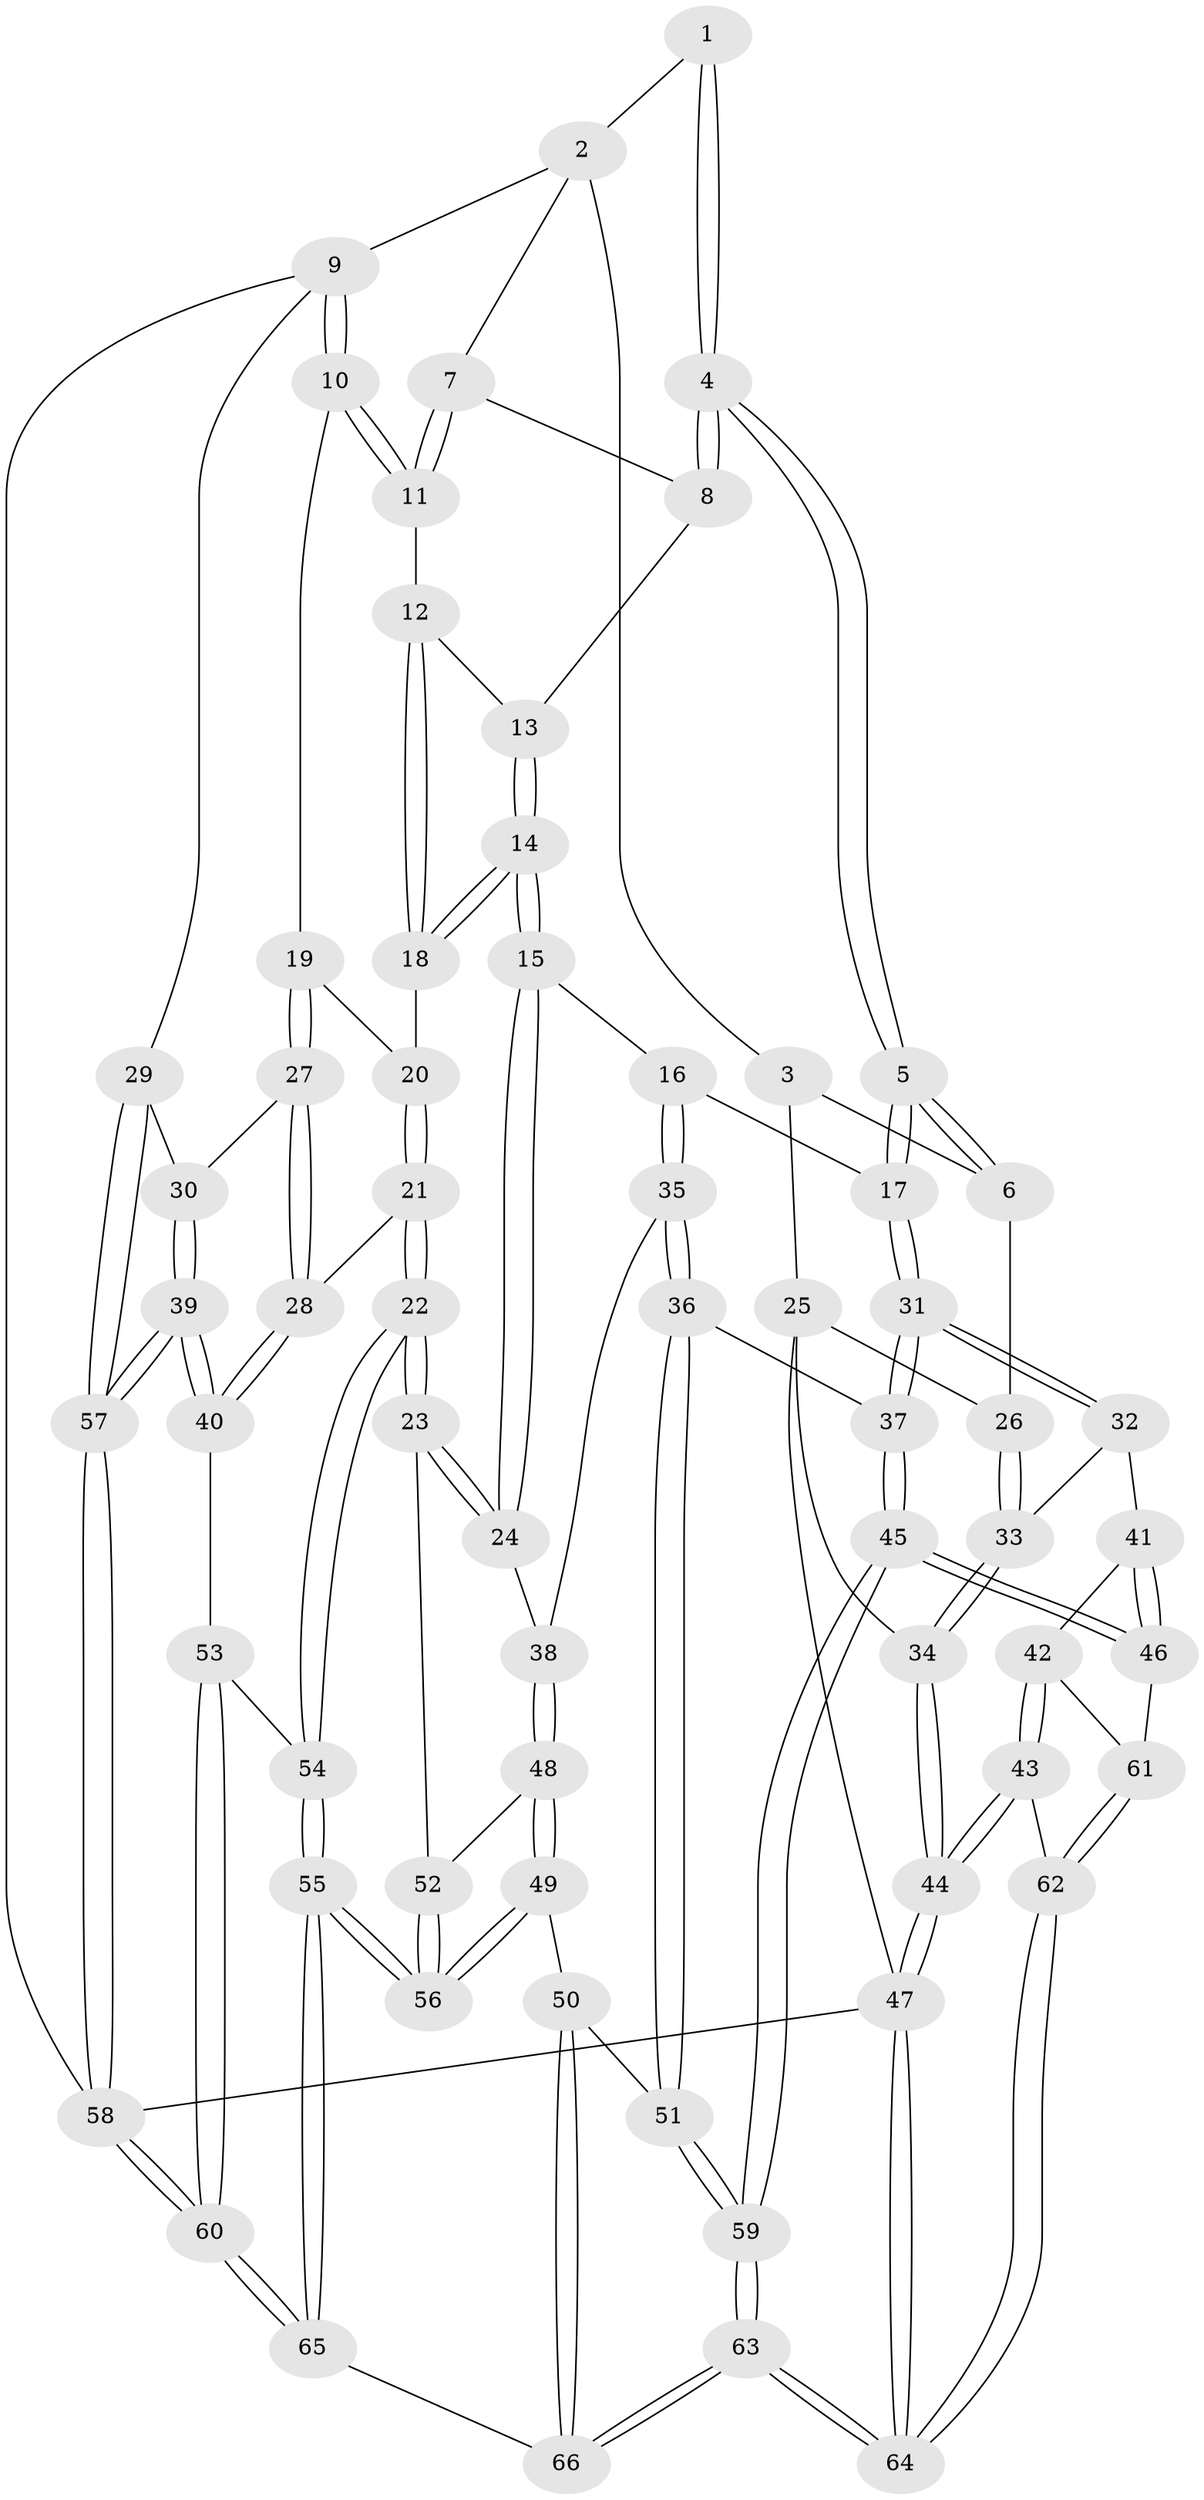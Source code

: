 // coarse degree distribution, {3: 0.2727272727272727, 4: 0.3333333333333333, 5: 0.24242424242424243, 6: 0.06060606060606061, 7: 0.09090909090909091}
// Generated by graph-tools (version 1.1) at 2025/05/03/04/25 22:05:06]
// undirected, 66 vertices, 161 edges
graph export_dot {
graph [start="1"]
  node [color=gray90,style=filled];
  1 [pos="+0.32669144458865+0"];
  2 [pos="+0.7135624814709762+0"];
  3 [pos="+0.20684632171816078+0"];
  4 [pos="+0.37183688098612866+0.23493907062057082"];
  5 [pos="+0.3161086302286613+0.3250362031198156"];
  6 [pos="+0.1029938550426454+0.28538083409391507"];
  7 [pos="+0.7133516723545917+0"];
  8 [pos="+0.5945861080436524+0.1236780491280529"];
  9 [pos="+1+0.3192587709129082"];
  10 [pos="+0.9439690383101996+0.27801852501214686"];
  11 [pos="+0.9086962980714891+0.26191765069127315"];
  12 [pos="+0.727205907079486+0.3455388986814115"];
  13 [pos="+0.623076790155405+0.2164262243975238"];
  14 [pos="+0.4807837885577405+0.4775819493766715"];
  15 [pos="+0.4573767956435084+0.4953327137503876"];
  16 [pos="+0.4518355904876743+0.49389638313526973"];
  17 [pos="+0.4127860881465578+0.4732553598610768"];
  18 [pos="+0.7261218064698416+0.34726072336746183"];
  19 [pos="+0.8509698273313178+0.484734205044714"];
  20 [pos="+0.7528937029690166+0.4488268604096691"];
  21 [pos="+0.6743156772057771+0.6579005735590949"];
  22 [pos="+0.6528454572251482+0.6623140287840986"];
  23 [pos="+0.6305001459891499+0.6557609105199745"];
  24 [pos="+0.4591423721571183+0.4970434359883815"];
  25 [pos="+0+0.3050578946266867"];
  26 [pos="+0.04850912320430284+0.30009086278224506"];
  27 [pos="+0.8671326895534223+0.6035035506264329"];
  28 [pos="+0.6837140802447159+0.6583864693392744"];
  29 [pos="+1+0.6046559193534968"];
  30 [pos="+0.9179489910150989+0.6151514880529471"];
  31 [pos="+0.18944701289340138+0.6630731375036663"];
  32 [pos="+0.17387481758828977+0.6630584472194098"];
  33 [pos="+0.1393855167104302+0.6223098652508862"];
  34 [pos="+0+0.5294778463948103"];
  35 [pos="+0.3696013945914402+0.7502858861888784"];
  36 [pos="+0.29078182730056884+0.7892790330129841"];
  37 [pos="+0.26772683776499806+0.7761277676733391"];
  38 [pos="+0.43369894655707425+0.7891493119986029"];
  39 [pos="+0.8752391413777622+0.8341589587603694"];
  40 [pos="+0.8665005300832941+0.8319817517344587"];
  41 [pos="+0.16724201308798828+0.6687911043441346"];
  42 [pos="+0+0.7809168023739719"];
  43 [pos="+0+0.787688071757973"];
  44 [pos="+0+0.781920854003364"];
  45 [pos="+0.16309958195438487+0.8740142487149206"];
  46 [pos="+0.14232341902753717+0.8666620186877189"];
  47 [pos="+0+1"];
  48 [pos="+0.4443728372550758+0.7971245271761501"];
  49 [pos="+0.4388494804385531+0.8614580212769513"];
  50 [pos="+0.36424461489153587+0.8790895560993357"];
  51 [pos="+0.3214190041164039+0.8784032936720944"];
  52 [pos="+0.586391437004578+0.7071396810499707"];
  53 [pos="+0.7820407020157882+0.8757324347767823"];
  54 [pos="+0.6812395728500042+0.8871548953149448"];
  55 [pos="+0.5976687570167027+1"];
  56 [pos="+0.5110188005248624+0.9237870630294934"];
  57 [pos="+1+1"];
  58 [pos="+1+1"];
  59 [pos="+0.2531296392791019+1"];
  60 [pos="+0.9672490545149518+1"];
  61 [pos="+0.13502011175352496+0.8668557026473068"];
  62 [pos="+0.0767125035101242+0.9512619698211806"];
  63 [pos="+0.24379040667623803+1"];
  64 [pos="+0.09884003031896549+1"];
  65 [pos="+0.5985212423483055+1"];
  66 [pos="+0.5544498182619989+1"];
  1 -- 2;
  1 -- 4;
  1 -- 4;
  2 -- 3;
  2 -- 7;
  2 -- 9;
  3 -- 6;
  3 -- 25;
  4 -- 5;
  4 -- 5;
  4 -- 8;
  4 -- 8;
  5 -- 6;
  5 -- 6;
  5 -- 17;
  5 -- 17;
  6 -- 26;
  7 -- 8;
  7 -- 11;
  7 -- 11;
  8 -- 13;
  9 -- 10;
  9 -- 10;
  9 -- 29;
  9 -- 58;
  10 -- 11;
  10 -- 11;
  10 -- 19;
  11 -- 12;
  12 -- 13;
  12 -- 18;
  12 -- 18;
  13 -- 14;
  13 -- 14;
  14 -- 15;
  14 -- 15;
  14 -- 18;
  14 -- 18;
  15 -- 16;
  15 -- 24;
  15 -- 24;
  16 -- 17;
  16 -- 35;
  16 -- 35;
  17 -- 31;
  17 -- 31;
  18 -- 20;
  19 -- 20;
  19 -- 27;
  19 -- 27;
  20 -- 21;
  20 -- 21;
  21 -- 22;
  21 -- 22;
  21 -- 28;
  22 -- 23;
  22 -- 23;
  22 -- 54;
  22 -- 54;
  23 -- 24;
  23 -- 24;
  23 -- 52;
  24 -- 38;
  25 -- 26;
  25 -- 34;
  25 -- 47;
  26 -- 33;
  26 -- 33;
  27 -- 28;
  27 -- 28;
  27 -- 30;
  28 -- 40;
  28 -- 40;
  29 -- 30;
  29 -- 57;
  29 -- 57;
  30 -- 39;
  30 -- 39;
  31 -- 32;
  31 -- 32;
  31 -- 37;
  31 -- 37;
  32 -- 33;
  32 -- 41;
  33 -- 34;
  33 -- 34;
  34 -- 44;
  34 -- 44;
  35 -- 36;
  35 -- 36;
  35 -- 38;
  36 -- 37;
  36 -- 51;
  36 -- 51;
  37 -- 45;
  37 -- 45;
  38 -- 48;
  38 -- 48;
  39 -- 40;
  39 -- 40;
  39 -- 57;
  39 -- 57;
  40 -- 53;
  41 -- 42;
  41 -- 46;
  41 -- 46;
  42 -- 43;
  42 -- 43;
  42 -- 61;
  43 -- 44;
  43 -- 44;
  43 -- 62;
  44 -- 47;
  44 -- 47;
  45 -- 46;
  45 -- 46;
  45 -- 59;
  45 -- 59;
  46 -- 61;
  47 -- 64;
  47 -- 64;
  47 -- 58;
  48 -- 49;
  48 -- 49;
  48 -- 52;
  49 -- 50;
  49 -- 56;
  49 -- 56;
  50 -- 51;
  50 -- 66;
  50 -- 66;
  51 -- 59;
  51 -- 59;
  52 -- 56;
  52 -- 56;
  53 -- 54;
  53 -- 60;
  53 -- 60;
  54 -- 55;
  54 -- 55;
  55 -- 56;
  55 -- 56;
  55 -- 65;
  55 -- 65;
  57 -- 58;
  57 -- 58;
  58 -- 60;
  58 -- 60;
  59 -- 63;
  59 -- 63;
  60 -- 65;
  60 -- 65;
  61 -- 62;
  61 -- 62;
  62 -- 64;
  62 -- 64;
  63 -- 64;
  63 -- 64;
  63 -- 66;
  63 -- 66;
  65 -- 66;
}
